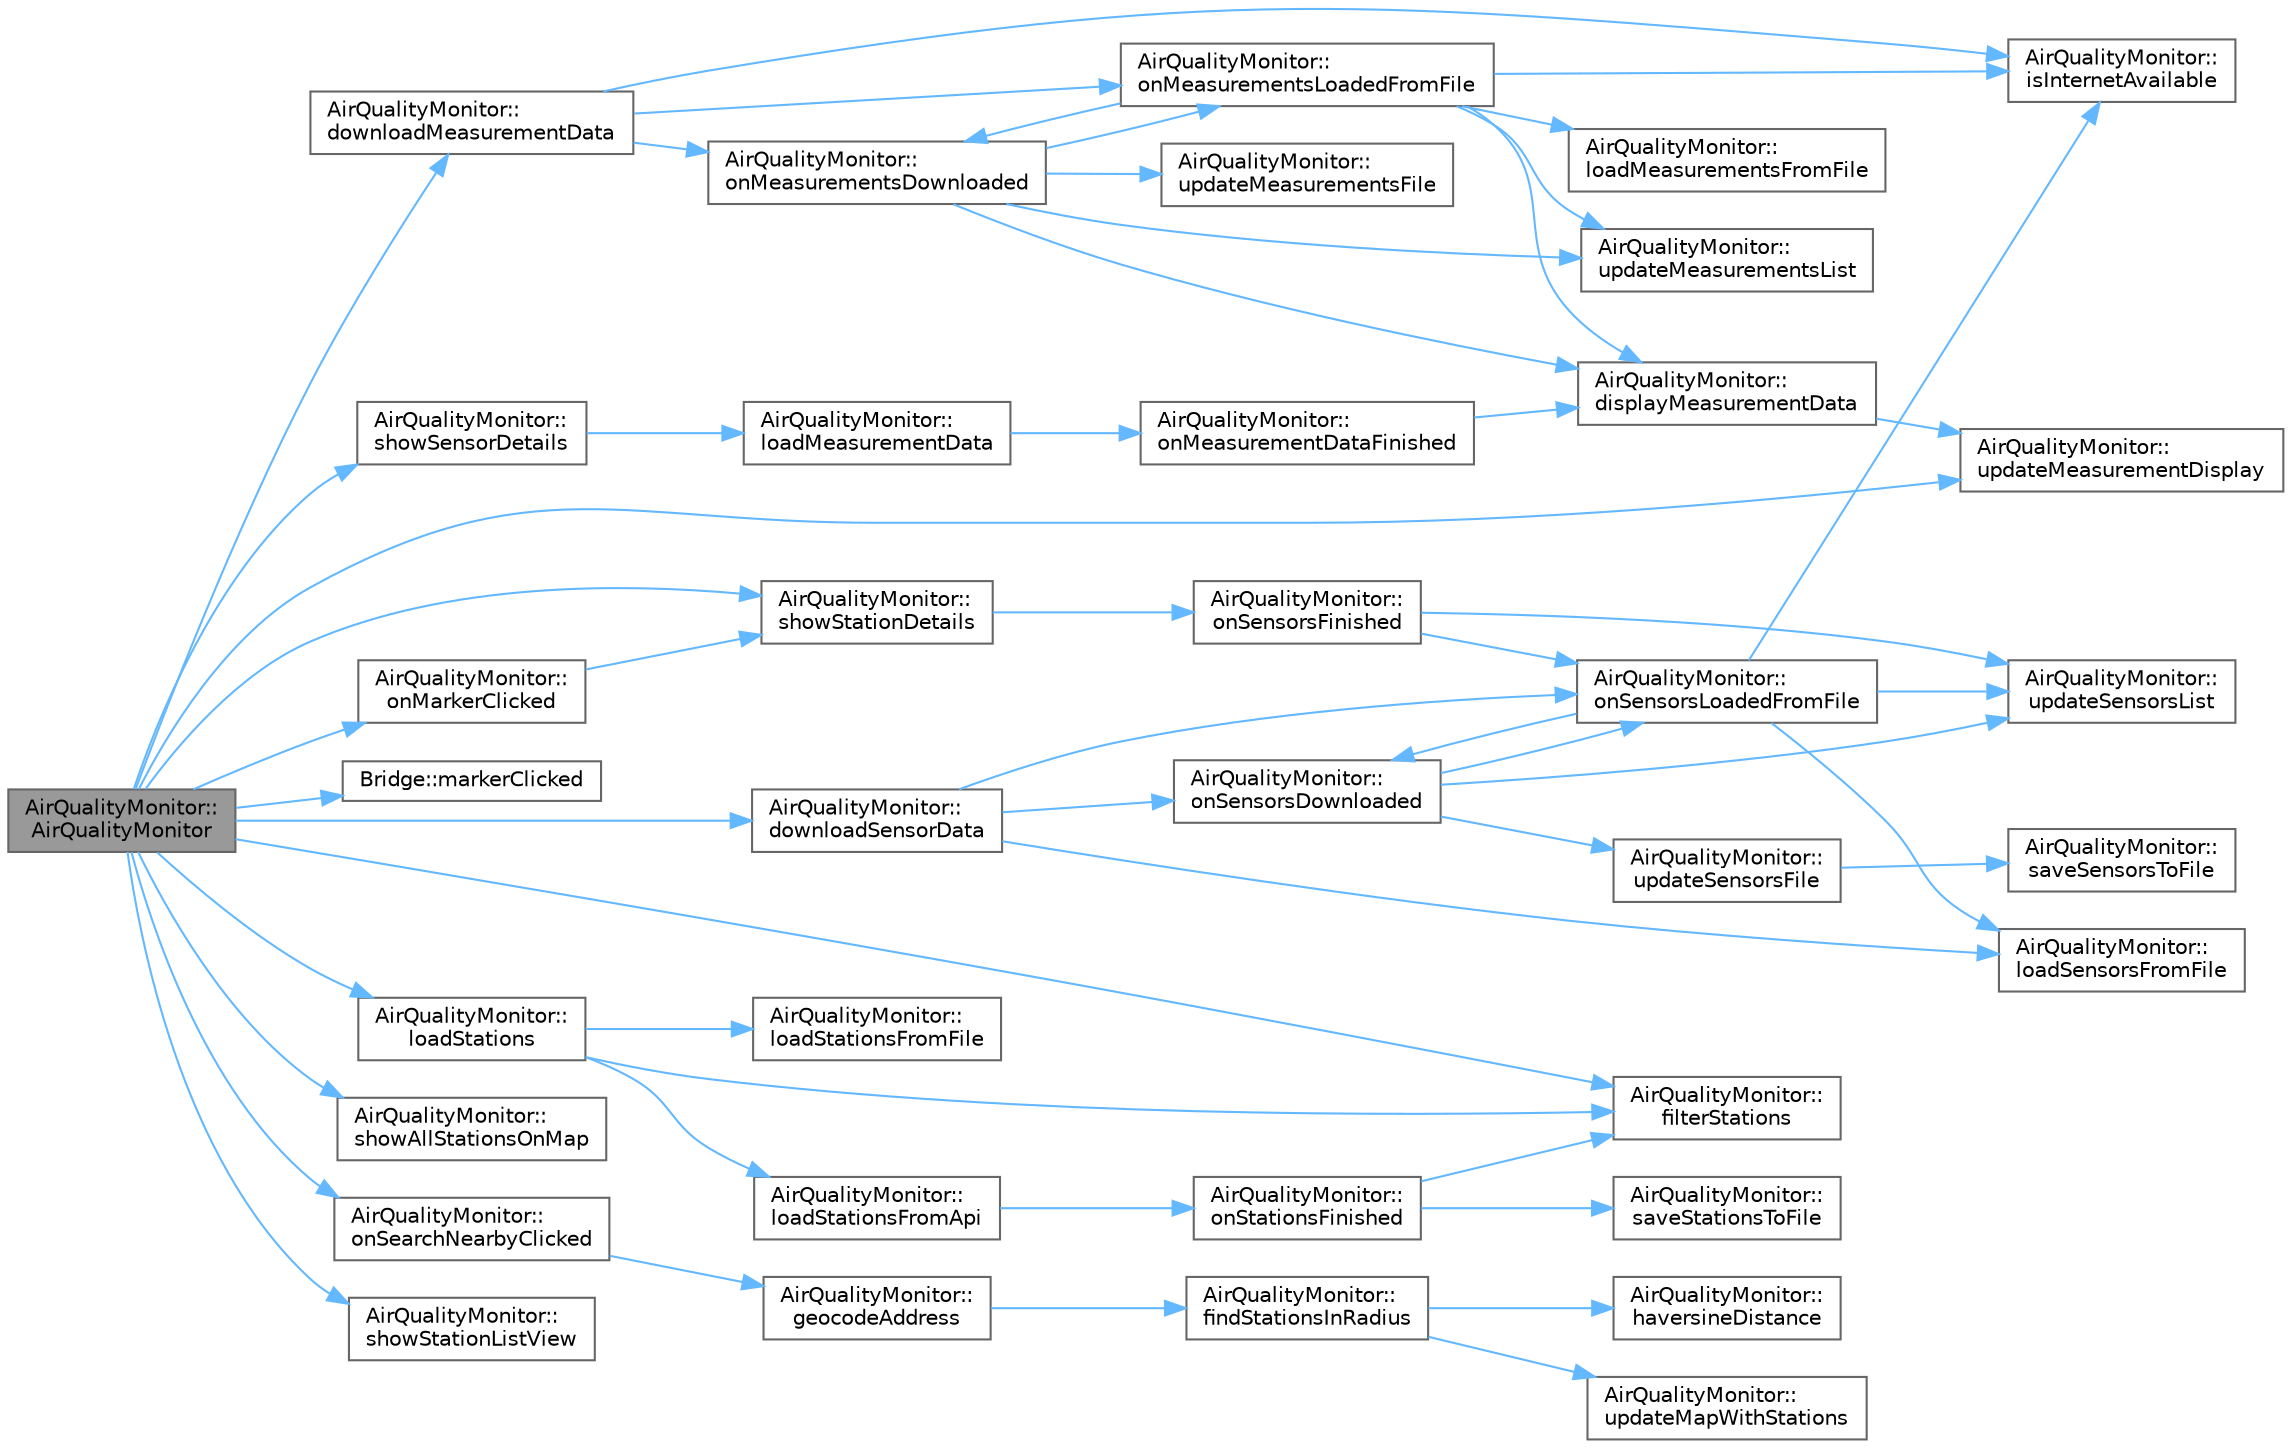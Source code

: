 digraph "AirQualityMonitor::AirQualityMonitor"
{
 // LATEX_PDF_SIZE
  bgcolor="transparent";
  edge [fontname=Helvetica,fontsize=10,labelfontname=Helvetica,labelfontsize=10];
  node [fontname=Helvetica,fontsize=10,shape=box,height=0.2,width=0.4];
  rankdir="LR";
  Node1 [id="Node000001",label="AirQualityMonitor::\lAirQualityMonitor",height=0.2,width=0.4,color="gray40", fillcolor="grey60", style="filled", fontcolor="black",tooltip="Konstruktor klasy AirQualityMonitor."];
  Node1 -> Node2 [id="edge1_Node000001_Node000002",color="steelblue1",style="solid",tooltip=" "];
  Node2 [id="Node000002",label="AirQualityMonitor::\ldownloadMeasurementData",height=0.2,width=0.4,color="grey40", fillcolor="white", style="filled",URL="$class_air_quality_monitor.html#a4b897122ddbc3c0b1037710f33e7a309",tooltip="Pobiera i zapisuje dane pomiarowe dla aktualnie wybranego sensora."];
  Node2 -> Node3 [id="edge2_Node000002_Node000003",color="steelblue1",style="solid",tooltip=" "];
  Node3 [id="Node000003",label="AirQualityMonitor::\lisInternetAvailable",height=0.2,width=0.4,color="grey40", fillcolor="white", style="filled",URL="$class_air_quality_monitor.html#ae4866c5caafda9b0f2e2120d3bba6e9d",tooltip="Sprawdza czy połączenie z internetem jest dostępne."];
  Node2 -> Node4 [id="edge3_Node000002_Node000004",color="steelblue1",style="solid",tooltip=" "];
  Node4 [id="Node000004",label="AirQualityMonitor::\lonMeasurementsDownloaded",height=0.2,width=0.4,color="grey40", fillcolor="white", style="filled",URL="$class_air_quality_monitor.html#ad8eb21eda0655b47e5062514017324fc",tooltip="Obsługuje zakończenie pobierania danych pomiarowych."];
  Node4 -> Node5 [id="edge4_Node000004_Node000005",color="steelblue1",style="solid",tooltip=" "];
  Node5 [id="Node000005",label="AirQualityMonitor::\ldisplayMeasurementData",height=0.2,width=0.4,color="grey40", fillcolor="white", style="filled",URL="$class_air_quality_monitor.html#a8942b05c57dbe9a6886d4c633e718f46",tooltip="Wyświetla dane pomiarowe w interfejsie użytkownika."];
  Node5 -> Node6 [id="edge5_Node000005_Node000006",color="steelblue1",style="solid",tooltip=" "];
  Node6 [id="Node000006",label="AirQualityMonitor::\lupdateMeasurementDisplay",height=0.2,width=0.4,color="grey40", fillcolor="white", style="filled",URL="$class_air_quality_monitor.html#acd41767c5abd0e7f5ede406615b548e2",tooltip="Aktualizuje wyświetlanie wykresu i statystyk pomiarów."];
  Node4 -> Node7 [id="edge6_Node000004_Node000007",color="steelblue1",style="solid",tooltip=" "];
  Node7 [id="Node000007",label="AirQualityMonitor::\lonMeasurementsLoadedFromFile",height=0.2,width=0.4,color="grey40", fillcolor="white", style="filled",URL="$class_air_quality_monitor.html#a8ce222412580a45a82124e1a4ad821df",tooltip="Ładuje dane pomiarowe dla sensora z pliku lokalnego."];
  Node7 -> Node5 [id="edge7_Node000007_Node000005",color="steelblue1",style="solid",tooltip=" "];
  Node7 -> Node3 [id="edge8_Node000007_Node000003",color="steelblue1",style="solid",tooltip=" "];
  Node7 -> Node8 [id="edge9_Node000007_Node000008",color="steelblue1",style="solid",tooltip=" "];
  Node8 [id="Node000008",label="AirQualityMonitor::\lloadMeasurementsFromFile",height=0.2,width=0.4,color="grey40", fillcolor="white", style="filled",URL="$class_air_quality_monitor.html#a759ee5a814969eaf3bbc70a68b5ed09d",tooltip="Ładuje dane pomiarowe z lokalnego pliku JSON."];
  Node7 -> Node4 [id="edge10_Node000007_Node000004",color="steelblue1",style="solid",tooltip=" "];
  Node7 -> Node9 [id="edge11_Node000007_Node000009",color="steelblue1",style="solid",tooltip=" "];
  Node9 [id="Node000009",label="AirQualityMonitor::\lupdateMeasurementsList",height=0.2,width=0.4,color="grey40", fillcolor="white", style="filled",URL="$class_air_quality_monitor.html#aa1fd12adcf51568a3df5355f5e7faa33",tooltip="Aktualizuje interfejs użytkownika danymi pomiarowymi."];
  Node4 -> Node10 [id="edge12_Node000004_Node000010",color="steelblue1",style="solid",tooltip=" "];
  Node10 [id="Node000010",label="AirQualityMonitor::\lupdateMeasurementsFile",height=0.2,width=0.4,color="grey40", fillcolor="white", style="filled",URL="$class_air_quality_monitor.html#a9602565754f315cb0106ce9950c3552e",tooltip="Aktualizuje lokalny plik pomiarów nowymi danymi."];
  Node4 -> Node9 [id="edge13_Node000004_Node000009",color="steelblue1",style="solid",tooltip=" "];
  Node2 -> Node7 [id="edge14_Node000002_Node000007",color="steelblue1",style="solid",tooltip=" "];
  Node1 -> Node11 [id="edge15_Node000001_Node000011",color="steelblue1",style="solid",tooltip=" "];
  Node11 [id="Node000011",label="AirQualityMonitor::\ldownloadSensorData",height=0.2,width=0.4,color="grey40", fillcolor="white", style="filled",URL="$class_air_quality_monitor.html#a4f9e4e9e4973368c9b3ea6938dc96611",tooltip="Pobiera i zapisuje dane sensorów dla aktualnie wybranej stacji."];
  Node11 -> Node12 [id="edge16_Node000011_Node000012",color="steelblue1",style="solid",tooltip=" "];
  Node12 [id="Node000012",label="AirQualityMonitor::\lloadSensorsFromFile",height=0.2,width=0.4,color="grey40", fillcolor="white", style="filled",URL="$class_air_quality_monitor.html#a2a090f294f025baefa1a94e3f64695cf",tooltip="Ładuje dane sensorów z lokalnego pliku JSON."];
  Node11 -> Node13 [id="edge17_Node000011_Node000013",color="steelblue1",style="solid",tooltip=" "];
  Node13 [id="Node000013",label="AirQualityMonitor::\lonSensorsDownloaded",height=0.2,width=0.4,color="grey40", fillcolor="white", style="filled",URL="$class_air_quality_monitor.html#a0f41dd3a7a6fc7f550b9d277d5d1b319",tooltip="Obsługuje zakończenie pobierania danych sensorów."];
  Node13 -> Node14 [id="edge18_Node000013_Node000014",color="steelblue1",style="solid",tooltip=" "];
  Node14 [id="Node000014",label="AirQualityMonitor::\lonSensorsLoadedFromFile",height=0.2,width=0.4,color="grey40", fillcolor="white", style="filled",URL="$class_air_quality_monitor.html#a2021de10613f9147c9138d325eea0f31",tooltip="Ładuje dane sensorów z pliku lokalnego dla stacji."];
  Node14 -> Node3 [id="edge19_Node000014_Node000003",color="steelblue1",style="solid",tooltip=" "];
  Node14 -> Node12 [id="edge20_Node000014_Node000012",color="steelblue1",style="solid",tooltip=" "];
  Node14 -> Node13 [id="edge21_Node000014_Node000013",color="steelblue1",style="solid",tooltip=" "];
  Node14 -> Node15 [id="edge22_Node000014_Node000015",color="steelblue1",style="solid",tooltip=" "];
  Node15 [id="Node000015",label="AirQualityMonitor::\lupdateSensorsList",height=0.2,width=0.4,color="grey40", fillcolor="white", style="filled",URL="$class_air_quality_monitor.html#aa921cac9624064d22d7bad1b683f924d",tooltip="Aktualizuje interfejs użytkownika danymi sensorów dla stacji."];
  Node13 -> Node16 [id="edge23_Node000013_Node000016",color="steelblue1",style="solid",tooltip=" "];
  Node16 [id="Node000016",label="AirQualityMonitor::\lupdateSensorsFile",height=0.2,width=0.4,color="grey40", fillcolor="white", style="filled",URL="$class_air_quality_monitor.html#ac9c590507f4638b56fccc4ac77069d3d",tooltip="Aktualizuje lokalny plik sensorów nowymi danymi."];
  Node16 -> Node17 [id="edge24_Node000016_Node000017",color="steelblue1",style="solid",tooltip=" "];
  Node17 [id="Node000017",label="AirQualityMonitor::\lsaveSensorsToFile",height=0.2,width=0.4,color="grey40", fillcolor="white", style="filled",URL="$class_air_quality_monitor.html#a4482d6b0c3bd888ff64ca0b22f95f09f",tooltip="Zapisuje dane sensorów do lokalnego pliku JSON."];
  Node13 -> Node15 [id="edge25_Node000013_Node000015",color="steelblue1",style="solid",tooltip=" "];
  Node11 -> Node14 [id="edge26_Node000011_Node000014",color="steelblue1",style="solid",tooltip=" "];
  Node1 -> Node18 [id="edge27_Node000001_Node000018",color="steelblue1",style="solid",tooltip=" "];
  Node18 [id="Node000018",label="AirQualityMonitor::\lfilterStations",height=0.2,width=0.4,color="grey40", fillcolor="white", style="filled",URL="$class_air_quality_monitor.html#abdeb3354b91cda4d6795d8ce0c527a08",tooltip="Filtruje listę stacji na podstawie tekstu wyszukiwania."];
  Node1 -> Node19 [id="edge28_Node000001_Node000019",color="steelblue1",style="solid",tooltip=" "];
  Node19 [id="Node000019",label="AirQualityMonitor::\lloadStations",height=0.2,width=0.4,color="grey40", fillcolor="white", style="filled",URL="$class_air_quality_monitor.html#a495d69688b33ce31e1914ce348d336f5",tooltip="Ładuje dane stacji z pliku lokalnego lub API."];
  Node19 -> Node18 [id="edge29_Node000019_Node000018",color="steelblue1",style="solid",tooltip=" "];
  Node19 -> Node20 [id="edge30_Node000019_Node000020",color="steelblue1",style="solid",tooltip=" "];
  Node20 [id="Node000020",label="AirQualityMonitor::\lloadStationsFromApi",height=0.2,width=0.4,color="grey40", fillcolor="white", style="filled",URL="$class_air_quality_monitor.html#ad91e2f75313bfbccd0c08c795b8bb0c3",tooltip="Ładuje dane stacji z API GIOŚ."];
  Node20 -> Node21 [id="edge31_Node000020_Node000021",color="steelblue1",style="solid",tooltip=" "];
  Node21 [id="Node000021",label="AirQualityMonitor::\lonStationsFinished",height=0.2,width=0.4,color="grey40", fillcolor="white", style="filled",URL="$class_air_quality_monitor.html#a850990845f595dd797522a17797f2663",tooltip="Obsługuje zakończenie pobierania danych stacji."];
  Node21 -> Node18 [id="edge32_Node000021_Node000018",color="steelblue1",style="solid",tooltip=" "];
  Node21 -> Node22 [id="edge33_Node000021_Node000022",color="steelblue1",style="solid",tooltip=" "];
  Node22 [id="Node000022",label="AirQualityMonitor::\lsaveStationsToFile",height=0.2,width=0.4,color="grey40", fillcolor="white", style="filled",URL="$class_air_quality_monitor.html#af2171a17af73ab8e50efb374ff8ddf19",tooltip="Zapisuje dane stacji do lokalnego pliku JSON."];
  Node19 -> Node23 [id="edge34_Node000019_Node000023",color="steelblue1",style="solid",tooltip=" "];
  Node23 [id="Node000023",label="AirQualityMonitor::\lloadStationsFromFile",height=0.2,width=0.4,color="grey40", fillcolor="white", style="filled",URL="$class_air_quality_monitor.html#a79dbbb95a1e239da80aa4e3df1265236",tooltip="Ładuje dane stacji z lokalnego pliku JSON."];
  Node1 -> Node24 [id="edge35_Node000001_Node000024",color="steelblue1",style="solid",tooltip=" "];
  Node24 [id="Node000024",label="Bridge::markerClicked",height=0.2,width=0.4,color="grey40", fillcolor="white", style="filled",URL="$class_bridge.html#a1fddadd64216feaf8c19e9fab05b0189",tooltip=" "];
  Node1 -> Node25 [id="edge36_Node000001_Node000025",color="steelblue1",style="solid",tooltip=" "];
  Node25 [id="Node000025",label="AirQualityMonitor::\lonMarkerClicked",height=0.2,width=0.4,color="grey40", fillcolor="white", style="filled",URL="$class_air_quality_monitor.html#a30b2d56cd068c8e1b97360e1a1c323eb",tooltip="Obsługuje kliknięcie w marker na mapie."];
  Node25 -> Node26 [id="edge37_Node000025_Node000026",color="steelblue1",style="solid",tooltip=" "];
  Node26 [id="Node000026",label="AirQualityMonitor::\lshowStationDetails",height=0.2,width=0.4,color="grey40", fillcolor="white", style="filled",URL="$class_air_quality_monitor.html#ac03a1d30c2b22972bb9f1333c659b75e",tooltip="Wyświetla szczegóły wybranej stacji."];
  Node26 -> Node27 [id="edge38_Node000026_Node000027",color="steelblue1",style="solid",tooltip=" "];
  Node27 [id="Node000027",label="AirQualityMonitor::\lonSensorsFinished",height=0.2,width=0.4,color="grey40", fillcolor="white", style="filled",URL="$class_air_quality_monitor.html#aebcc5ba987dc511c966a5704694345c6",tooltip="Obsługuje zakończenie pobierania danych sensorów."];
  Node27 -> Node14 [id="edge39_Node000027_Node000014",color="steelblue1",style="solid",tooltip=" "];
  Node27 -> Node15 [id="edge40_Node000027_Node000015",color="steelblue1",style="solid",tooltip=" "];
  Node1 -> Node28 [id="edge41_Node000001_Node000028",color="steelblue1",style="solid",tooltip=" "];
  Node28 [id="Node000028",label="AirQualityMonitor::\lonSearchNearbyClicked",height=0.2,width=0.4,color="grey40", fillcolor="white", style="filled",URL="$class_air_quality_monitor.html#a465fa386235bae18dff1fe71bd894c6c",tooltip="Obsługuje kliknięcie przycisku \"Szukaj w pobliżu\"."];
  Node28 -> Node29 [id="edge42_Node000028_Node000029",color="steelblue1",style="solid",tooltip=" "];
  Node29 [id="Node000029",label="AirQualityMonitor::\lgeocodeAddress",height=0.2,width=0.4,color="grey40", fillcolor="white", style="filled",URL="$class_air_quality_monitor.html#a4abdf2fe50f69d8bbe3542546ab8ff30",tooltip="Konwertuje adres na współrzędne geograficzne."];
  Node29 -> Node30 [id="edge43_Node000029_Node000030",color="steelblue1",style="solid",tooltip=" "];
  Node30 [id="Node000030",label="AirQualityMonitor::\lfindStationsInRadius",height=0.2,width=0.4,color="grey40", fillcolor="white", style="filled",URL="$class_air_quality_monitor.html#ac5704e0d80e36d04b1e1308b7ac0ea12",tooltip="Znajduje stacje w promieniu od współrzędnych."];
  Node30 -> Node31 [id="edge44_Node000030_Node000031",color="steelblue1",style="solid",tooltip=" "];
  Node31 [id="Node000031",label="AirQualityMonitor::\lhaversineDistance",height=0.2,width=0.4,color="grey40", fillcolor="white", style="filled",URL="$class_air_quality_monitor.html#a80dc34f2ddc776c2a23dae911f994150",tooltip="Oblicza odległość między dwoma punktami geograficznymi."];
  Node30 -> Node32 [id="edge45_Node000030_Node000032",color="steelblue1",style="solid",tooltip=" "];
  Node32 [id="Node000032",label="AirQualityMonitor::\lupdateMapWithStations",height=0.2,width=0.4,color="grey40", fillcolor="white", style="filled",URL="$class_air_quality_monitor.html#a4b738a6079bab6f726ab3cf721b2f58d",tooltip="Aktualizuje mapę znacznikami stacji."];
  Node1 -> Node33 [id="edge46_Node000001_Node000033",color="steelblue1",style="solid",tooltip=" "];
  Node33 [id="Node000033",label="AirQualityMonitor::\lshowAllStationsOnMap",height=0.2,width=0.4,color="grey40", fillcolor="white", style="filled",URL="$class_air_quality_monitor.html#a5ad33f1c9d9db274b3c73daa0761cc19",tooltip="Pokazuje wszystkie stacje na mapie."];
  Node1 -> Node34 [id="edge47_Node000001_Node000034",color="steelblue1",style="solid",tooltip=" "];
  Node34 [id="Node000034",label="AirQualityMonitor::\lshowSensorDetails",height=0.2,width=0.4,color="grey40", fillcolor="white", style="filled",URL="$class_air_quality_monitor.html#a767c8e00f14c1436435e9b47855acd49",tooltip="Wyświetla szczegóły wybranego sensora."];
  Node34 -> Node35 [id="edge48_Node000034_Node000035",color="steelblue1",style="solid",tooltip=" "];
  Node35 [id="Node000035",label="AirQualityMonitor::\lloadMeasurementData",height=0.2,width=0.4,color="grey40", fillcolor="white", style="filled",URL="$class_air_quality_monitor.html#a2024fbb8b692c06cf16c8a90792e9cbc",tooltip="Ładuje dane pomiarowe dla określonego sensora."];
  Node35 -> Node36 [id="edge49_Node000035_Node000036",color="steelblue1",style="solid",tooltip=" "];
  Node36 [id="Node000036",label="AirQualityMonitor::\lonMeasurementDataFinished",height=0.2,width=0.4,color="grey40", fillcolor="white", style="filled",URL="$class_air_quality_monitor.html#a08a162d000d3ab9cf4840ab114a275c3",tooltip="Obsługuje zakończenie pobierania danych pomiarowych."];
  Node36 -> Node5 [id="edge50_Node000036_Node000005",color="steelblue1",style="solid",tooltip=" "];
  Node1 -> Node26 [id="edge51_Node000001_Node000026",color="steelblue1",style="solid",tooltip=" "];
  Node1 -> Node37 [id="edge52_Node000001_Node000037",color="steelblue1",style="solid",tooltip=" "];
  Node37 [id="Node000037",label="AirQualityMonitor::\lshowStationListView",height=0.2,width=0.4,color="grey40", fillcolor="white", style="filled",URL="$class_air_quality_monitor.html#afc1d4f0a0d6bff7fbd6d08724f7ac91c",tooltip="Pokazuje główny widok listy stacji."];
  Node1 -> Node6 [id="edge53_Node000001_Node000006",color="steelblue1",style="solid",tooltip=" "];
}
